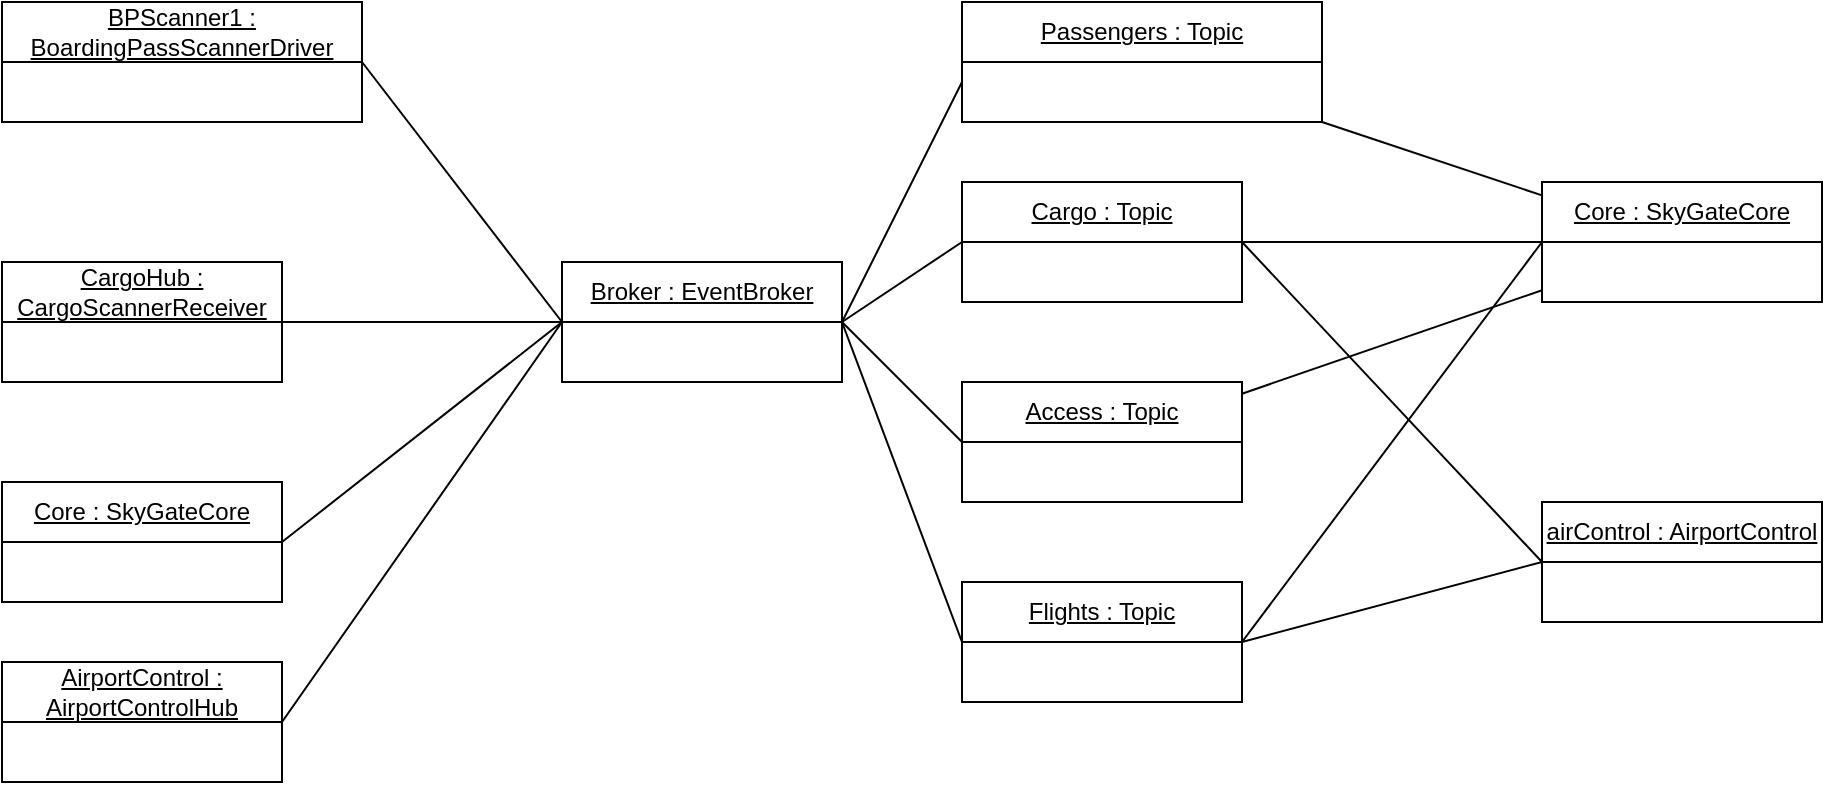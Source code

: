 <mxfile version="24.0.2" type="github">
  <diagram id="C5RBs43oDa-KdzZeNtuy" name="Page-1">
    <mxGraphModel dx="1220" dy="666" grid="1" gridSize="10" guides="1" tooltips="1" connect="1" arrows="1" fold="1" page="1" pageScale="1" pageWidth="827" pageHeight="1169" math="0" shadow="0">
      <root>
        <mxCell id="WIyWlLk6GJQsqaUBKTNV-0" />
        <mxCell id="WIyWlLk6GJQsqaUBKTNV-1" parent="WIyWlLk6GJQsqaUBKTNV-0" />
        <mxCell id="IdD_MoymZV_QBWQk7jaU-36" style="rounded=0;orthogonalLoop=1;jettySize=auto;html=1;exitX=1;exitY=0.5;exitDx=0;exitDy=0;entryX=0;entryY=0.5;entryDx=0;entryDy=0;endArrow=none;endFill=0;startArrow=none;startFill=0;" edge="1" parent="WIyWlLk6GJQsqaUBKTNV-1" source="IdD_MoymZV_QBWQk7jaU-3" target="IdD_MoymZV_QBWQk7jaU-18">
          <mxGeometry relative="1" as="geometry" />
        </mxCell>
        <mxCell id="IdD_MoymZV_QBWQk7jaU-3" value="&lt;u&gt;BPScanner1 : BoardingPassScannerDriver&lt;/u&gt;" style="swimlane;fontStyle=0;childLayout=stackLayout;horizontal=1;startSize=30;horizontalStack=0;resizeParent=1;resizeParentMax=0;resizeLast=0;collapsible=1;marginBottom=0;whiteSpace=wrap;html=1;" vertex="1" parent="WIyWlLk6GJQsqaUBKTNV-1">
          <mxGeometry x="90" y="140" width="180" height="60" as="geometry" />
        </mxCell>
        <mxCell id="IdD_MoymZV_QBWQk7jaU-35" style="rounded=0;orthogonalLoop=1;jettySize=auto;html=1;exitX=1;exitY=0.5;exitDx=0;exitDy=0;entryX=0;entryY=0.5;entryDx=0;entryDy=0;endArrow=none;endFill=0;startArrow=none;startFill=0;" edge="1" parent="WIyWlLk6GJQsqaUBKTNV-1" source="IdD_MoymZV_QBWQk7jaU-7" target="IdD_MoymZV_QBWQk7jaU-18">
          <mxGeometry relative="1" as="geometry" />
        </mxCell>
        <mxCell id="IdD_MoymZV_QBWQk7jaU-7" value="&lt;u&gt;CargoHub : CargoScannerReceiver&lt;/u&gt;" style="swimlane;fontStyle=0;childLayout=stackLayout;horizontal=1;startSize=30;horizontalStack=0;resizeParent=1;resizeParentMax=0;resizeLast=0;collapsible=1;marginBottom=0;whiteSpace=wrap;html=1;" vertex="1" parent="WIyWlLk6GJQsqaUBKTNV-1">
          <mxGeometry x="90" y="270" width="140" height="60" as="geometry" />
        </mxCell>
        <mxCell id="IdD_MoymZV_QBWQk7jaU-37" style="rounded=0;orthogonalLoop=1;jettySize=auto;html=1;exitX=1;exitY=0.5;exitDx=0;exitDy=0;entryX=0;entryY=0.5;entryDx=0;entryDy=0;endArrow=none;endFill=0;startArrow=none;startFill=0;" edge="1" parent="WIyWlLk6GJQsqaUBKTNV-1" source="IdD_MoymZV_QBWQk7jaU-11" target="IdD_MoymZV_QBWQk7jaU-18">
          <mxGeometry relative="1" as="geometry" />
        </mxCell>
        <mxCell id="IdD_MoymZV_QBWQk7jaU-11" value="&lt;u&gt;Core : SkyGateCore&lt;/u&gt;" style="swimlane;fontStyle=0;childLayout=stackLayout;horizontal=1;startSize=30;horizontalStack=0;resizeParent=1;resizeParentMax=0;resizeLast=0;collapsible=1;marginBottom=0;whiteSpace=wrap;html=1;" vertex="1" parent="WIyWlLk6GJQsqaUBKTNV-1">
          <mxGeometry x="90" y="380" width="140" height="60" as="geometry" />
        </mxCell>
        <mxCell id="IdD_MoymZV_QBWQk7jaU-18" value="&lt;u&gt;Broker : EventBroker&lt;/u&gt;" style="swimlane;fontStyle=0;childLayout=stackLayout;horizontal=1;startSize=30;horizontalStack=0;resizeParent=1;resizeParentMax=0;resizeLast=0;collapsible=1;marginBottom=0;whiteSpace=wrap;html=1;" vertex="1" parent="WIyWlLk6GJQsqaUBKTNV-1">
          <mxGeometry x="370" y="270" width="140" height="60" as="geometry" />
        </mxCell>
        <mxCell id="IdD_MoymZV_QBWQk7jaU-22" value="&lt;u&gt;Passengers : Topic&lt;/u&gt;" style="swimlane;fontStyle=0;childLayout=stackLayout;horizontal=1;startSize=30;horizontalStack=0;resizeParent=1;resizeParentMax=0;resizeLast=0;collapsible=1;marginBottom=0;whiteSpace=wrap;html=1;" vertex="1" parent="WIyWlLk6GJQsqaUBKTNV-1">
          <mxGeometry x="570" y="140" width="180" height="60" as="geometry" />
        </mxCell>
        <mxCell id="IdD_MoymZV_QBWQk7jaU-39" value="&lt;div&gt;&lt;br&gt;&lt;/div&gt;" style="text;html=1;align=left;verticalAlign=middle;resizable=0;points=[];autosize=1;strokeColor=none;fillColor=none;" vertex="1" parent="IdD_MoymZV_QBWQk7jaU-22">
          <mxGeometry y="30" width="180" height="30" as="geometry" />
        </mxCell>
        <mxCell id="IdD_MoymZV_QBWQk7jaU-30" style="rounded=0;orthogonalLoop=1;jettySize=auto;html=1;exitX=0;exitY=0.5;exitDx=0;exitDy=0;endArrow=none;endFill=0;startArrow=none;startFill=0;" edge="1" parent="WIyWlLk6GJQsqaUBKTNV-1" source="IdD_MoymZV_QBWQk7jaU-26">
          <mxGeometry relative="1" as="geometry">
            <mxPoint x="510" y="300" as="targetPoint" />
          </mxGeometry>
        </mxCell>
        <mxCell id="IdD_MoymZV_QBWQk7jaU-53" style="edgeStyle=orthogonalEdgeStyle;rounded=0;orthogonalLoop=1;jettySize=auto;html=1;entryX=0;entryY=0.5;entryDx=0;entryDy=0;endArrow=none;endFill=0;startArrow=none;startFill=0;" edge="1" parent="WIyWlLk6GJQsqaUBKTNV-1" source="IdD_MoymZV_QBWQk7jaU-26" target="IdD_MoymZV_QBWQk7jaU-47">
          <mxGeometry relative="1" as="geometry" />
        </mxCell>
        <mxCell id="IdD_MoymZV_QBWQk7jaU-26" value="&lt;u&gt;Cargo : Topic&lt;/u&gt;" style="swimlane;fontStyle=0;childLayout=stackLayout;horizontal=1;startSize=30;horizontalStack=0;resizeParent=1;resizeParentMax=0;resizeLast=0;collapsible=1;marginBottom=0;whiteSpace=wrap;html=1;" vertex="1" parent="WIyWlLk6GJQsqaUBKTNV-1">
          <mxGeometry x="570" y="230" width="140" height="60" as="geometry" />
        </mxCell>
        <mxCell id="IdD_MoymZV_QBWQk7jaU-31" style="rounded=0;orthogonalLoop=1;jettySize=auto;html=1;exitX=0;exitY=0.5;exitDx=0;exitDy=0;entryX=1;entryY=0.5;entryDx=0;entryDy=0;endArrow=none;endFill=0;startArrow=none;startFill=0;" edge="1" parent="WIyWlLk6GJQsqaUBKTNV-1" source="IdD_MoymZV_QBWQk7jaU-27" target="IdD_MoymZV_QBWQk7jaU-18">
          <mxGeometry relative="1" as="geometry" />
        </mxCell>
        <mxCell id="IdD_MoymZV_QBWQk7jaU-27" value="&lt;u&gt;Access : Topic&lt;/u&gt;" style="swimlane;fontStyle=0;childLayout=stackLayout;horizontal=1;startSize=30;horizontalStack=0;resizeParent=1;resizeParentMax=0;resizeLast=0;collapsible=1;marginBottom=0;whiteSpace=wrap;html=1;" vertex="1" parent="WIyWlLk6GJQsqaUBKTNV-1">
          <mxGeometry x="570" y="330" width="140" height="60" as="geometry" />
        </mxCell>
        <mxCell id="IdD_MoymZV_QBWQk7jaU-33" style="rounded=0;orthogonalLoop=1;jettySize=auto;html=1;exitX=0;exitY=0.5;exitDx=0;exitDy=0;endArrow=none;endFill=0;startArrow=none;startFill=0;" edge="1" parent="WIyWlLk6GJQsqaUBKTNV-1" source="IdD_MoymZV_QBWQk7jaU-28">
          <mxGeometry relative="1" as="geometry">
            <mxPoint x="510" y="300" as="targetPoint" />
          </mxGeometry>
        </mxCell>
        <mxCell id="IdD_MoymZV_QBWQk7jaU-28" value="&lt;u&gt;Flights : Topic&lt;/u&gt;" style="swimlane;fontStyle=0;childLayout=stackLayout;horizontal=1;startSize=30;horizontalStack=0;resizeParent=1;resizeParentMax=0;resizeLast=0;collapsible=1;marginBottom=0;whiteSpace=wrap;html=1;" vertex="1" parent="WIyWlLk6GJQsqaUBKTNV-1">
          <mxGeometry x="570" y="430" width="140" height="60" as="geometry" />
        </mxCell>
        <mxCell id="IdD_MoymZV_QBWQk7jaU-29" value="" style="endArrow=none;html=1;rounded=0;entryX=1;entryY=0.5;entryDx=0;entryDy=0;endFill=0;startArrow=none;startFill=0;" edge="1" parent="WIyWlLk6GJQsqaUBKTNV-1" target="IdD_MoymZV_QBWQk7jaU-18">
          <mxGeometry width="50" height="50" relative="1" as="geometry">
            <mxPoint x="570" y="180" as="sourcePoint" />
            <mxPoint x="500.96" y="270" as="targetPoint" />
          </mxGeometry>
        </mxCell>
        <mxCell id="IdD_MoymZV_QBWQk7jaU-46" style="rounded=0;orthogonalLoop=1;jettySize=auto;html=1;exitX=1;exitY=0.5;exitDx=0;exitDy=0;entryX=0;entryY=0.5;entryDx=0;entryDy=0;endArrow=none;endFill=0;startArrow=none;startFill=0;" edge="1" parent="WIyWlLk6GJQsqaUBKTNV-1" source="IdD_MoymZV_QBWQk7jaU-42" target="IdD_MoymZV_QBWQk7jaU-18">
          <mxGeometry relative="1" as="geometry" />
        </mxCell>
        <mxCell id="IdD_MoymZV_QBWQk7jaU-42" value="&lt;u&gt;AirportControl : AirportControlHub&lt;/u&gt;" style="swimlane;fontStyle=0;childLayout=stackLayout;horizontal=1;startSize=30;horizontalStack=0;resizeParent=1;resizeParentMax=0;resizeLast=0;collapsible=1;marginBottom=0;whiteSpace=wrap;html=1;" vertex="1" parent="WIyWlLk6GJQsqaUBKTNV-1">
          <mxGeometry x="90" y="470" width="140" height="60" as="geometry" />
        </mxCell>
        <mxCell id="IdD_MoymZV_QBWQk7jaU-58" style="rounded=0;orthogonalLoop=1;jettySize=auto;html=1;endArrow=none;endFill=0;startArrow=none;startFill=0;" edge="1" parent="WIyWlLk6GJQsqaUBKTNV-1" source="IdD_MoymZV_QBWQk7jaU-47" target="IdD_MoymZV_QBWQk7jaU-22">
          <mxGeometry relative="1" as="geometry" />
        </mxCell>
        <mxCell id="IdD_MoymZV_QBWQk7jaU-59" style="rounded=0;orthogonalLoop=1;jettySize=auto;html=1;endArrow=none;endFill=0;startArrow=none;startFill=0;" edge="1" parent="WIyWlLk6GJQsqaUBKTNV-1" source="IdD_MoymZV_QBWQk7jaU-47" target="IdD_MoymZV_QBWQk7jaU-27">
          <mxGeometry relative="1" as="geometry" />
        </mxCell>
        <mxCell id="IdD_MoymZV_QBWQk7jaU-60" style="rounded=0;orthogonalLoop=1;jettySize=auto;html=1;endArrow=none;endFill=0;startArrow=none;startFill=0;exitX=0;exitY=0.5;exitDx=0;exitDy=0;" edge="1" parent="WIyWlLk6GJQsqaUBKTNV-1" source="IdD_MoymZV_QBWQk7jaU-47">
          <mxGeometry relative="1" as="geometry">
            <mxPoint x="710" y="460" as="targetPoint" />
            <mxPoint x="941.429" y="280" as="sourcePoint" />
          </mxGeometry>
        </mxCell>
        <mxCell id="IdD_MoymZV_QBWQk7jaU-47" value="&lt;u&gt;Core : SkyGateCore&lt;/u&gt;" style="swimlane;fontStyle=0;childLayout=stackLayout;horizontal=1;startSize=30;horizontalStack=0;resizeParent=1;resizeParentMax=0;resizeLast=0;collapsible=1;marginBottom=0;whiteSpace=wrap;html=1;" vertex="1" parent="WIyWlLk6GJQsqaUBKTNV-1">
          <mxGeometry x="860" y="230" width="140" height="60" as="geometry" />
        </mxCell>
        <mxCell id="IdD_MoymZV_QBWQk7jaU-55" style="rounded=0;orthogonalLoop=1;jettySize=auto;html=1;entryX=1;entryY=0.5;entryDx=0;entryDy=0;endArrow=none;endFill=0;startArrow=none;startFill=0;exitX=0;exitY=0.5;exitDx=0;exitDy=0;" edge="1" parent="WIyWlLk6GJQsqaUBKTNV-1" source="IdD_MoymZV_QBWQk7jaU-48" target="IdD_MoymZV_QBWQk7jaU-28">
          <mxGeometry relative="1" as="geometry" />
        </mxCell>
        <mxCell id="IdD_MoymZV_QBWQk7jaU-57" style="rounded=0;orthogonalLoop=1;jettySize=auto;html=1;entryX=1;entryY=0.5;entryDx=0;entryDy=0;endArrow=none;endFill=0;startArrow=none;startFill=0;exitX=0;exitY=0.5;exitDx=0;exitDy=0;" edge="1" parent="WIyWlLk6GJQsqaUBKTNV-1" source="IdD_MoymZV_QBWQk7jaU-48" target="IdD_MoymZV_QBWQk7jaU-26">
          <mxGeometry relative="1" as="geometry" />
        </mxCell>
        <mxCell id="IdD_MoymZV_QBWQk7jaU-48" value="&lt;u&gt;airControl : AirportControl&lt;/u&gt;" style="swimlane;fontStyle=0;childLayout=stackLayout;horizontal=1;startSize=30;horizontalStack=0;resizeParent=1;resizeParentMax=0;resizeLast=0;collapsible=1;marginBottom=0;whiteSpace=wrap;html=1;" vertex="1" parent="WIyWlLk6GJQsqaUBKTNV-1">
          <mxGeometry x="860" y="390" width="140" height="60" as="geometry" />
        </mxCell>
      </root>
    </mxGraphModel>
  </diagram>
</mxfile>

